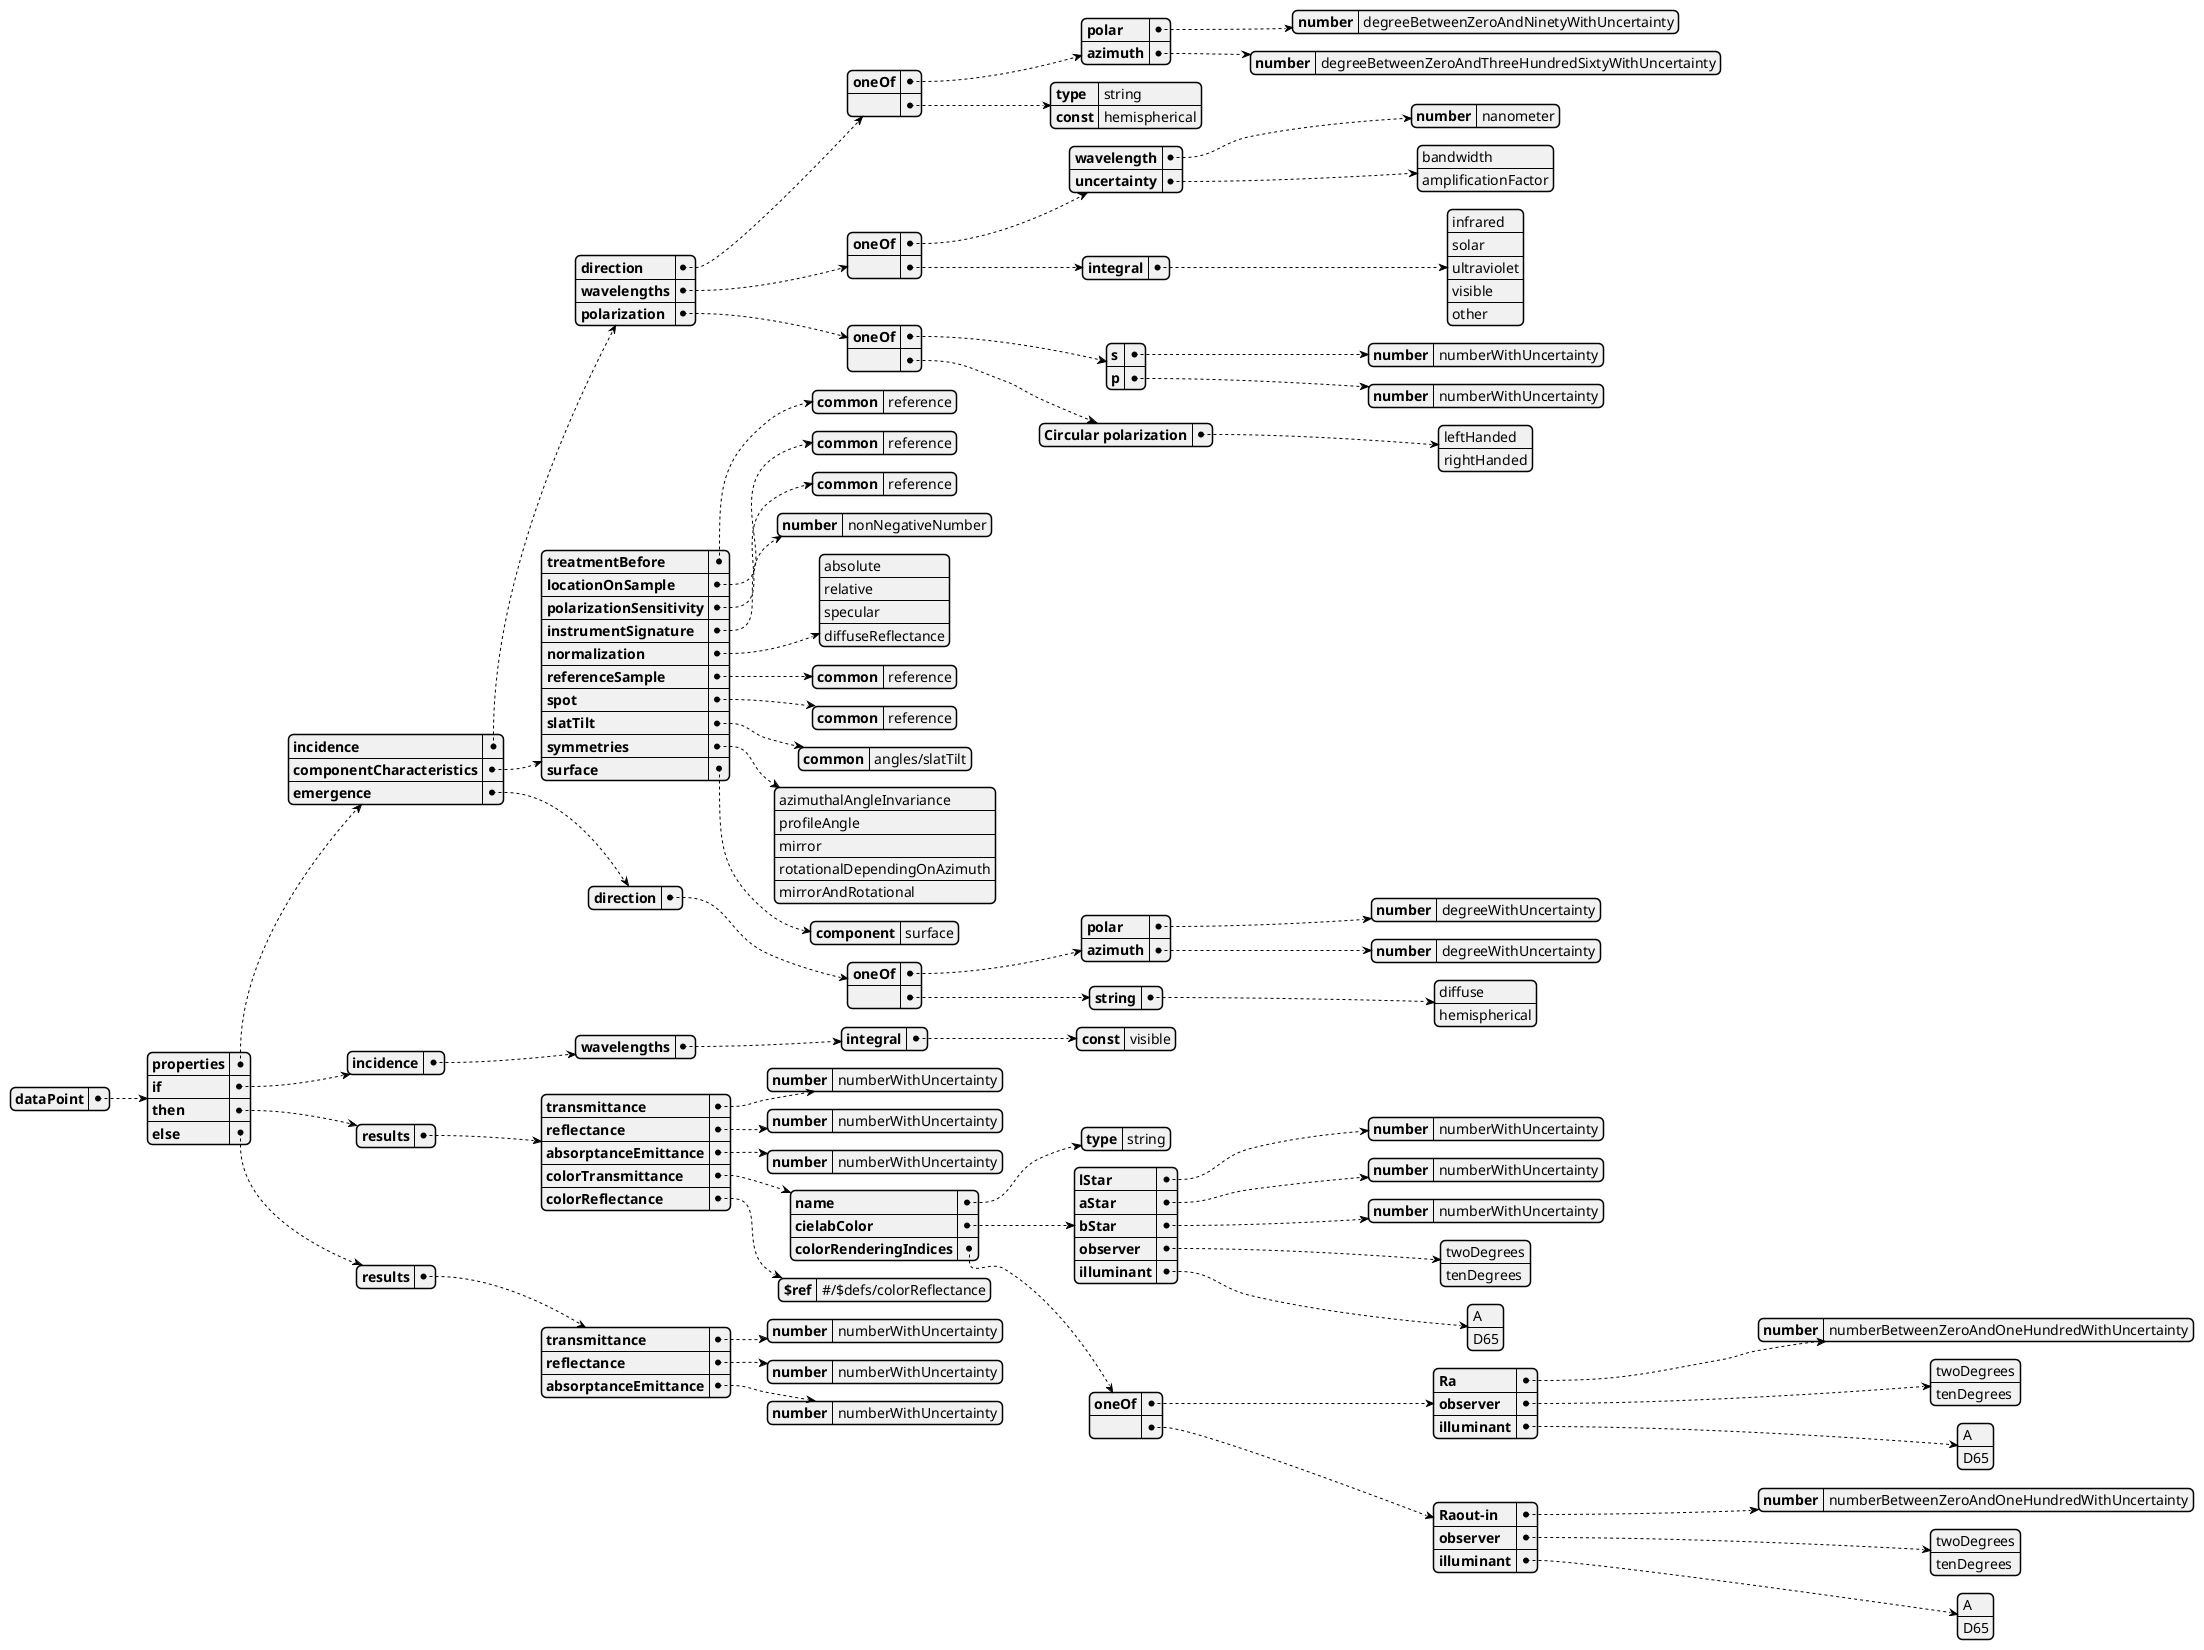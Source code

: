 @startjson opticalDataPointSchema
{
  "dataPoint": {
    "properties":
    {
      "incidence": {
        "direction": {
          "oneOf":
          {
            "polar": {
              "number": "degreeBetweenZeroAndNinetyWithUncertainty"
            }
            ,
            "azimuth": {
              "number": "degreeBetweenZeroAndThreeHundredSixtyWithUncertainty"

            }
          }
          ,
          "":
          {
            "type": "string",
            "const": "hemispherical"
          }

        }
        ,
        "wavelengths": {
          "oneOf":
          {
            "wavelength": {
              "number": "nanometer"
            }
            ,
            "uncertainty": [ "bandwidth", "amplificationFactor" ]
          }
          ,
          "":
          {
            "integral": ["infrared", "solar", "ultraviolet", "visible", "other"]
          }

        }
        ,
        "polarization": {
          "oneOf":
          {
            "s": {
              "number": "numberWithUncertainty"
            }
            ,
            "p": {
              "number": "numberWithUncertainty"
            }
          }
          ,
          "":
          {
            "Circular polarization": ["leftHanded", "rightHanded"]
          }

        }
      }
      ,
      "componentCharacteristics": {
        "treatmentBefore": {
          "common": "reference"
        }
        ,
        "locationOnSample": {
          "common": "reference"
        }
        ,
        "polarizationSensitivity": {
          "common": "reference"
        }
        ,
        "instrumentSignature": {
          "number": "nonNegativeNumber"
        }
        ,
        "normalization":  ["absolute", "relative", "specular", "diffuseReflectance"]
        ,
        "referenceSample": {
          "common": "reference"
        }
        ,
        "spot": {
          "common": "reference"
        }
        ,
        "slatTilt": {
          "common": "angles/slatTilt"
        }
        ,
        "symmetries": [
        "azimuthalAngleInvariance",
        "profileAngle",
        "mirror",
        "rotationalDependingOnAzimuth",
        "mirrorAndRotational"
        ]
        ,
        "surface": {
          "component": "surface"
        }
      }
      ,
      "emergence": {
        "direction": {
          "oneOf":
          {
            "polar": {
              "number": "degreeWithUncertainty"
            }
            ,
            "azimuth": {
              "number": "degreeWithUncertainty"
            }
          }
          ,
          "":
          {
            "string": ["diffuse", "hemispherical"]
          }

        }
      }
    },
    "if": {
          "incidence": {
              "wavelengths": {
                  "integral": {
                    "const": "visible"
                  }
                }
              }
        },
    "then": {
          "results": {
            "transmittance": {
              "number": "numberWithUncertainty"
            }
            ,
            "reflectance": {
              "number": "numberWithUncertainty"
            }
            ,
            "absorptanceEmittance": {
              "number": "numberWithUncertainty"
            },
            "colorTransmittance": {
              "name": {          "type": "string"        },
              "cielabColor": {
                  "lStar": {
                    "number": "numberWithUncertainty"
                  },
                  "aStar": {
                    "number": "numberWithUncertainty"
                  },
                  "bStar": {
                    "number": "numberWithUncertainty"
                  },
                  "observer":  ["twoDegrees", "tenDegrees"],
                  "illuminant":  ["A", "D65"]
                },
              "colorRenderingIndices": {
                "oneOf": 
                  {
                  "Ra": { "number": "numberBetweenZeroAndOneHundredWithUncertainty"},
                  "observer":  ["twoDegrees", "tenDegrees"],
                  "illuminant":  ["A", "D65"]
                  },
                "":
                  {
                  "Raout-in": {     "number": "numberBetweenZeroAndOneHundredWithUncertainty"},
                  "observer":  ["twoDegrees", "tenDegrees"],
                  "illuminant":  ["A", "D65"]
                  }
                }
            },
            "colorReflectance": {
              "$ref": "#/$defs/colorReflectance"
            }
          }
    },
    "else": {
      "results": {
        "transmittance": {
          "number": "numberWithUncertainty"
        }
        ,
        "reflectance": {
          "number": "numberWithUncertainty"
        }
        ,
        "absorptanceEmittance": {
          "number": "numberWithUncertainty"
        }
      }
    }
  }
}
@endjson